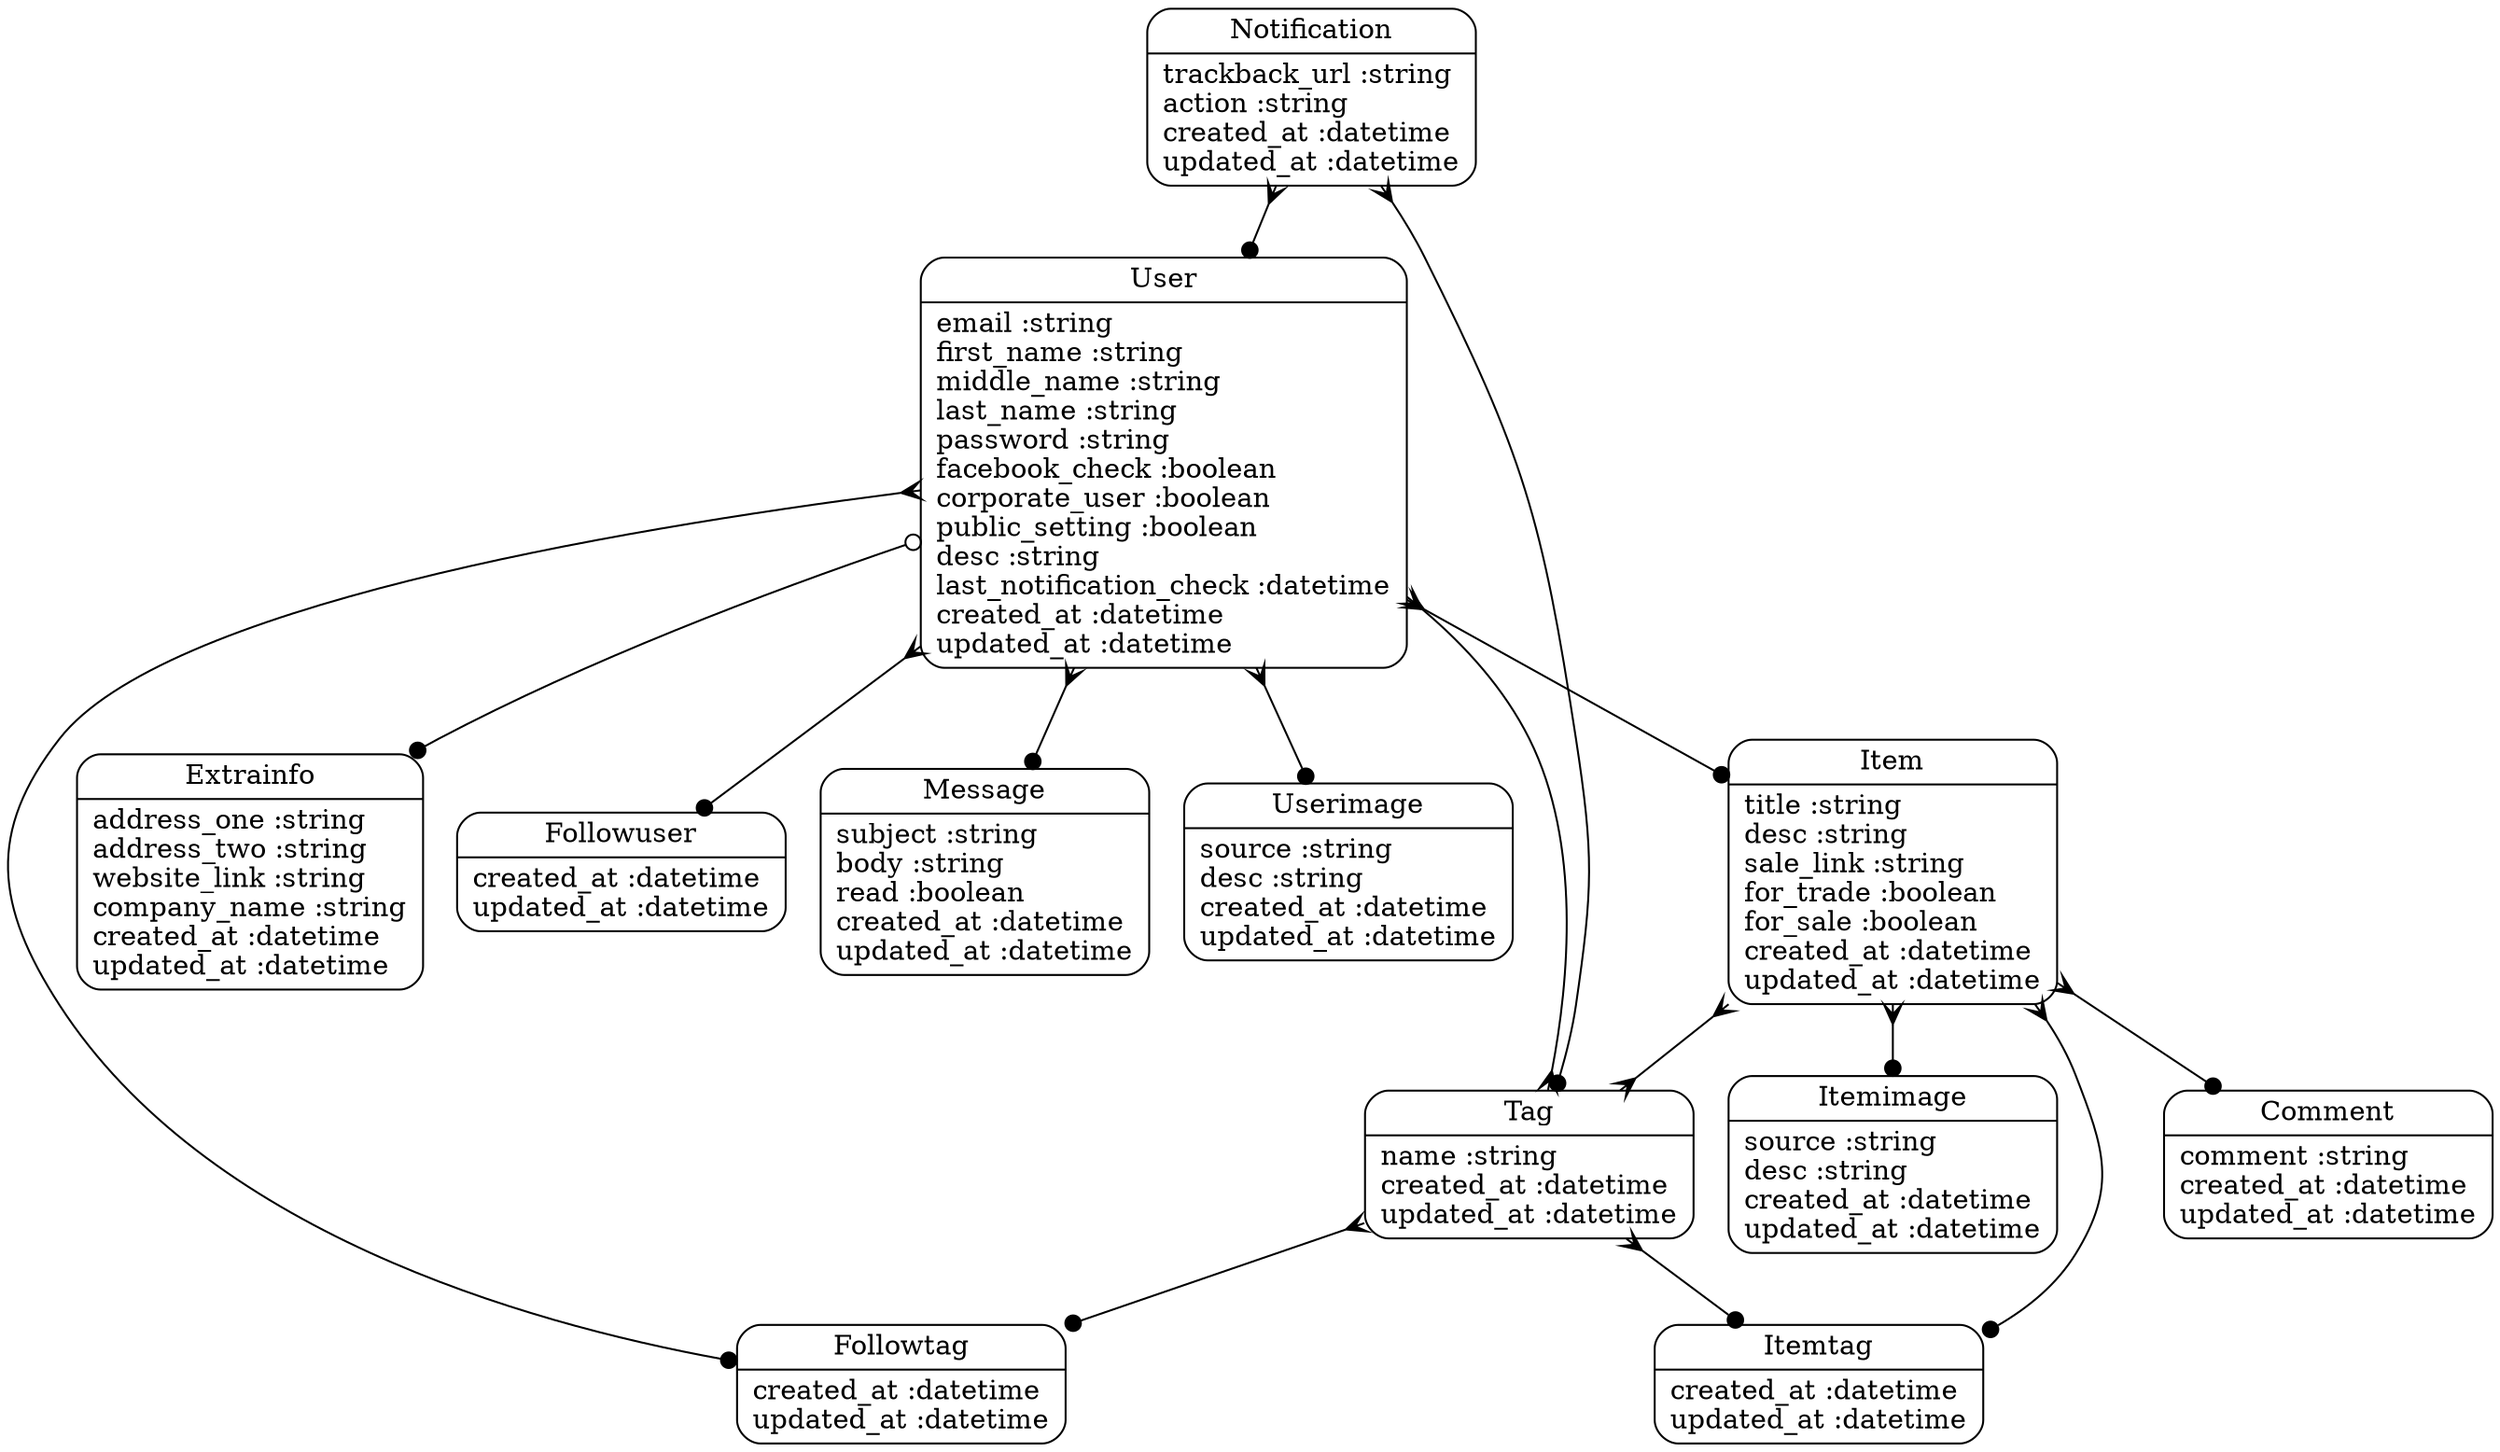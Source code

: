 digraph models_diagram {
	graph[overlap=false, splines=true]
	"Comment" [shape=Mrecord, label="{Comment|comment :string\lcreated_at :datetime\lupdated_at :datetime\l}"]
	"Extrainfo" [shape=Mrecord, label="{Extrainfo|address_one :string\laddress_two :string\lwebsite_link :string\lcompany_name :string\lcreated_at :datetime\lupdated_at :datetime\l}"]
	"Followtag" [shape=Mrecord, label="{Followtag|created_at :datetime\lupdated_at :datetime\l}"]
	"Followuser" [shape=Mrecord, label="{Followuser|created_at :datetime\lupdated_at :datetime\l}"]
	"Item" [shape=Mrecord, label="{Item|title :string\ldesc :string\lsale_link :string\lfor_trade :boolean\lfor_sale :boolean\lcreated_at :datetime\lupdated_at :datetime\l}"]
	"Itemimage" [shape=Mrecord, label="{Itemimage|source :string\ldesc :string\lcreated_at :datetime\lupdated_at :datetime\l}"]
	"Itemtag" [shape=Mrecord, label="{Itemtag|created_at :datetime\lupdated_at :datetime\l}"]
	"Message" [shape=Mrecord, label="{Message|subject :string\lbody :string\lread :boolean\lcreated_at :datetime\lupdated_at :datetime\l}"]
	"Notification" [shape=Mrecord, label="{Notification|trackback_url :string\laction :string\lcreated_at :datetime\lupdated_at :datetime\l}"]
	"Tag" [shape=Mrecord, label="{Tag|name :string\lcreated_at :datetime\lupdated_at :datetime\l}"]
	"User" [shape=Mrecord, label="{User|email :string\lfirst_name :string\lmiddle_name :string\llast_name :string\lpassword :string\lfacebook_check :boolean\lcorporate_user :boolean\lpublic_setting :boolean\ldesc :string\llast_notification_check :datetime\lcreated_at :datetime\lupdated_at :datetime\l}"]
	"Userimage" [shape=Mrecord, label="{Userimage|source :string\ldesc :string\lcreated_at :datetime\lupdated_at :datetime\l}"]
	"Item" -> "Itemtag" [arrowtail=crow, arrowhead=dot, dir=both]
	"Item" -> "Itemimage" [arrowtail=crow, arrowhead=dot, dir=both]
	"Item" -> "Tag" [arrowtail=crow, arrowhead=crow, dir=both]
	"Item" -> "Comment" [arrowtail=crow, arrowhead=dot, dir=both]
	"Notification" -> "User" [arrowtail=crow, arrowhead=dot, dir=both]
	"Notification" -> "Tag" [arrowtail=crow, arrowhead=dot, dir=both]
	"Tag" -> "Itemtag" [arrowtail=crow, arrowhead=dot, dir=both]
	"Tag" -> "Followtag" [arrowtail=crow, arrowhead=dot, dir=both]
	"User" -> "Item" [arrowtail=crow, arrowhead=dot, dir=both]
	"User" -> "Extrainfo" [arrowtail=odot, arrowhead=dot, dir=both]
	"User" -> "Followtag" [arrowtail=crow, arrowhead=dot, dir=both]
	"User" -> "Userimage" [arrowtail=crow, arrowhead=dot, dir=both]
	"User" -> "Tag" [arrowtail=crow, arrowhead=crow, dir=both]
	"User" -> "Message" [arrowtail=crow, arrowhead=dot, dir=both]
	"User" -> "Followuser" [arrowtail=crow, arrowhead=dot, dir=both]
}

